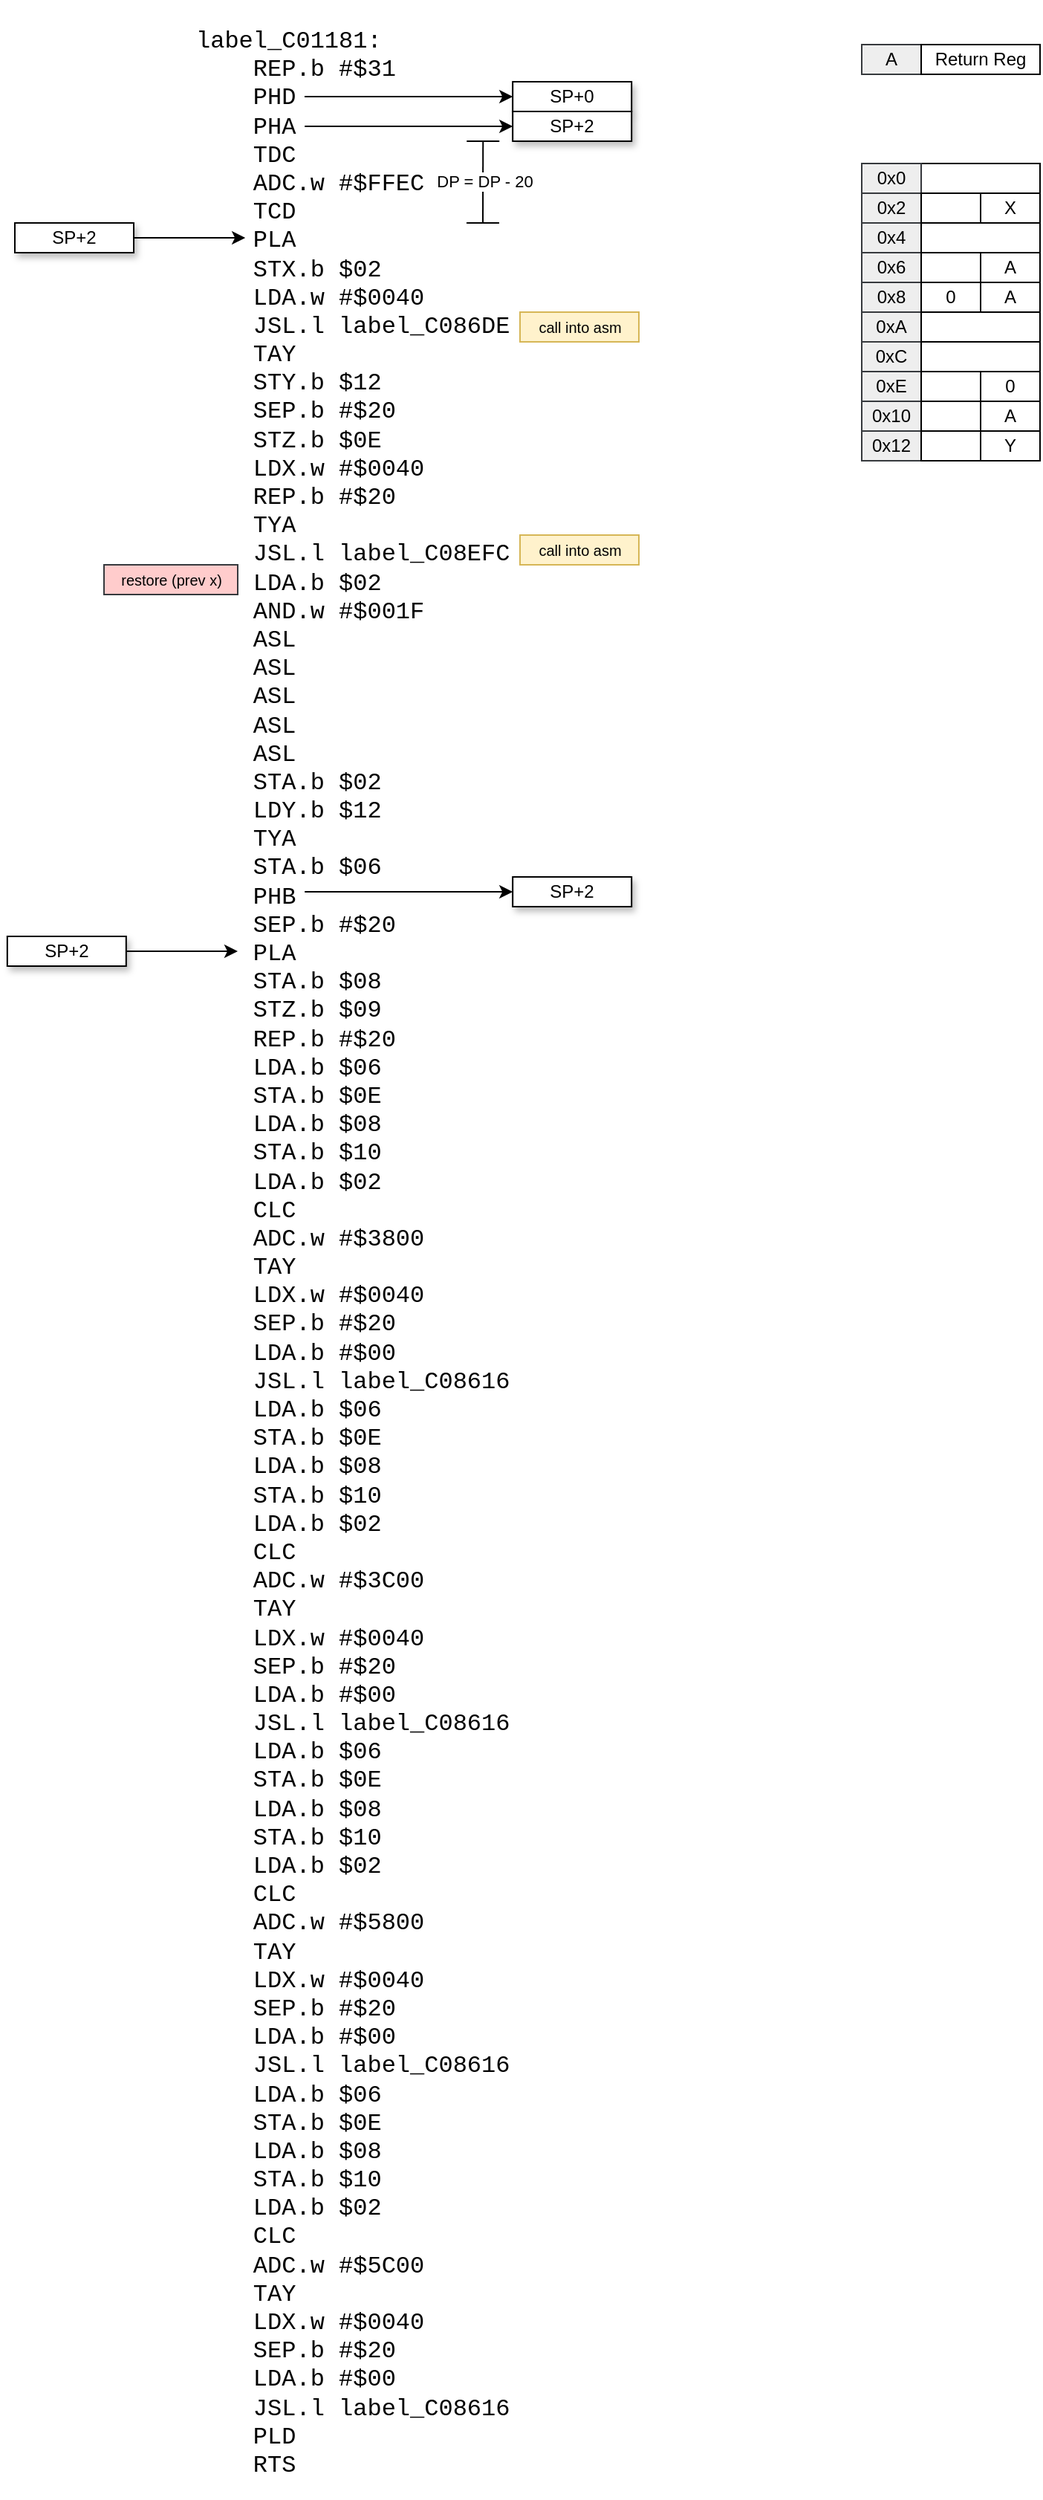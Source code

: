<mxfile version="21.6.9" type="github">
  <diagram name="Page-1" id="6Zkwd5M3KuAh5QiwCv1M">
    <mxGraphModel dx="1194" dy="691" grid="1" gridSize="10" guides="1" tooltips="1" connect="1" arrows="1" fold="1" page="1" pageScale="1" pageWidth="850" pageHeight="1100" math="0" shadow="0">
      <root>
        <mxCell id="0" />
        <mxCell id="1" parent="0" />
        <mxCell id="ILJzXNznsKejwd8JNXi--1" value="&lt;p style=&quot;line-height: 100%;&quot;&gt;&lt;/p&gt;&lt;div style=&quot;font-style: normal; font-variant-caps: normal; font-weight: normal; letter-spacing: normal; text-align: start; text-indent: 0px; text-transform: none; word-spacing: 0px; -webkit-text-stroke-width: 0px; text-decoration: none; font-family: &amp;quot;IckyTicket Mono&amp;quot;, Menlo, Monaco, &amp;quot;Courier New&amp;quot;, monospace, &amp;quot;PT Mono&amp;quot;, Menlo, Monaco, &amp;quot;Courier New&amp;quot;, monospace; font-size: 16px; line-height: 120%;&quot;&gt;&lt;div style=&quot;line-height: 120%;&quot;&gt;&lt;div style=&quot;line-height: 120%;&quot;&gt;label_C01181:&lt;/div&gt;&lt;div style=&quot;line-height: 120%;&quot;&gt;&lt;span style=&quot;white-space: pre;&quot;&gt;&amp;nbsp;&amp;nbsp;&amp;nbsp;&amp;nbsp;&lt;/span&gt;REP.b #$31&lt;/div&gt;&lt;div style=&quot;line-height: 120%;&quot;&gt;&lt;span style=&quot;white-space: pre;&quot;&gt;&amp;nbsp;&amp;nbsp;&amp;nbsp;&amp;nbsp;&lt;/span&gt;PHD&lt;/div&gt;&lt;div style=&quot;line-height: 120%;&quot;&gt;&lt;span style=&quot;white-space: pre;&quot;&gt;&amp;nbsp;&amp;nbsp;&amp;nbsp;&amp;nbsp;&lt;/span&gt;PHA&lt;/div&gt;&lt;div style=&quot;line-height: 120%;&quot;&gt;&lt;span style=&quot;white-space: pre;&quot;&gt;&amp;nbsp;&amp;nbsp;&amp;nbsp;&amp;nbsp;&lt;/span&gt;TDC&lt;/div&gt;&lt;div style=&quot;line-height: 120%;&quot;&gt;&lt;span style=&quot;white-space: pre;&quot;&gt;&amp;nbsp;&amp;nbsp;&amp;nbsp;&amp;nbsp;&lt;/span&gt;ADC.w #$FFEC&lt;/div&gt;&lt;div style=&quot;line-height: 120%;&quot;&gt;&lt;span style=&quot;white-space: pre;&quot;&gt;&amp;nbsp;&amp;nbsp;&amp;nbsp;&amp;nbsp;&lt;/span&gt;TCD&lt;/div&gt;&lt;div style=&quot;line-height: 120%;&quot;&gt;&lt;span style=&quot;white-space: pre;&quot;&gt;&amp;nbsp;&amp;nbsp;&amp;nbsp;&amp;nbsp;&lt;/span&gt;PLA&lt;/div&gt;&lt;div style=&quot;line-height: 120%;&quot;&gt;&lt;span style=&quot;white-space: pre;&quot;&gt;&amp;nbsp;&amp;nbsp;&amp;nbsp;&amp;nbsp;&lt;/span&gt;STX.b $02&lt;/div&gt;&lt;div style=&quot;line-height: 120%;&quot;&gt;&lt;span style=&quot;white-space: pre;&quot;&gt;&amp;nbsp;&amp;nbsp;&amp;nbsp;&amp;nbsp;&lt;/span&gt;LDA.w #$0040&lt;/div&gt;&lt;div style=&quot;line-height: 120%;&quot;&gt;&lt;span style=&quot;white-space: pre;&quot;&gt;&amp;nbsp;&amp;nbsp;&amp;nbsp;&amp;nbsp;&lt;/span&gt;JSL.l label_C086DE&lt;/div&gt;&lt;div style=&quot;line-height: 120%;&quot;&gt;&lt;span style=&quot;white-space: pre;&quot;&gt;&amp;nbsp;&amp;nbsp;&amp;nbsp;&amp;nbsp;&lt;/span&gt;TAY&lt;/div&gt;&lt;div style=&quot;line-height: 120%;&quot;&gt;&lt;span style=&quot;white-space: pre;&quot;&gt;&amp;nbsp;&amp;nbsp;&amp;nbsp;&amp;nbsp;&lt;/span&gt;STY.b $12&lt;/div&gt;&lt;div style=&quot;line-height: 120%;&quot;&gt;&lt;span style=&quot;white-space: pre;&quot;&gt;&amp;nbsp;&amp;nbsp;&amp;nbsp;&amp;nbsp;&lt;/span&gt;SEP.b #$20&lt;/div&gt;&lt;div style=&quot;line-height: 120%;&quot;&gt;&lt;span style=&quot;white-space: pre;&quot;&gt;&amp;nbsp;&amp;nbsp;&amp;nbsp;&amp;nbsp;&lt;/span&gt;STZ.b $0E&lt;/div&gt;&lt;div style=&quot;line-height: 120%;&quot;&gt;&lt;span style=&quot;white-space: pre;&quot;&gt;&amp;nbsp;&amp;nbsp;&amp;nbsp;&amp;nbsp;&lt;/span&gt;LDX.w #$0040&lt;/div&gt;&lt;div style=&quot;line-height: 120%;&quot;&gt;&lt;span style=&quot;white-space: pre;&quot;&gt;&amp;nbsp;&amp;nbsp;&amp;nbsp;&amp;nbsp;&lt;/span&gt;REP.b #$20&lt;/div&gt;&lt;div style=&quot;line-height: 120%;&quot;&gt;&lt;span style=&quot;white-space: pre;&quot;&gt;&amp;nbsp;&amp;nbsp;&amp;nbsp;&amp;nbsp;&lt;/span&gt;TYA&lt;/div&gt;&lt;div style=&quot;line-height: 120%;&quot;&gt;&lt;span style=&quot;white-space: pre;&quot;&gt;&amp;nbsp;&amp;nbsp;&amp;nbsp;&amp;nbsp;&lt;/span&gt;JSL.l label_C08EFC&lt;/div&gt;&lt;div style=&quot;line-height: 120%;&quot;&gt;&lt;span style=&quot;white-space: pre;&quot;&gt;&amp;nbsp;&amp;nbsp;&amp;nbsp;&amp;nbsp;&lt;/span&gt;LDA.b $02&lt;/div&gt;&lt;div style=&quot;line-height: 120%;&quot;&gt;&lt;span style=&quot;white-space: pre;&quot;&gt;&amp;nbsp;&amp;nbsp;&amp;nbsp;&amp;nbsp;&lt;/span&gt;AND.w #$001F&lt;/div&gt;&lt;div style=&quot;line-height: 120%;&quot;&gt;&lt;span style=&quot;white-space: pre;&quot;&gt;&amp;nbsp;&amp;nbsp;&amp;nbsp;&amp;nbsp;&lt;/span&gt;ASL&lt;/div&gt;&lt;div style=&quot;line-height: 120%;&quot;&gt;&lt;span style=&quot;white-space: pre;&quot;&gt;&amp;nbsp;&amp;nbsp;&amp;nbsp;&amp;nbsp;&lt;/span&gt;ASL&lt;/div&gt;&lt;div style=&quot;line-height: 120%;&quot;&gt;&lt;span style=&quot;white-space: pre;&quot;&gt;&amp;nbsp;&amp;nbsp;&amp;nbsp;&amp;nbsp;&lt;/span&gt;ASL&lt;/div&gt;&lt;div style=&quot;line-height: 120%;&quot;&gt;&lt;span style=&quot;white-space: pre;&quot;&gt;&amp;nbsp;&amp;nbsp;&amp;nbsp;&amp;nbsp;&lt;/span&gt;ASL&lt;/div&gt;&lt;div style=&quot;line-height: 120%;&quot;&gt;&lt;span style=&quot;white-space: pre;&quot;&gt;&amp;nbsp;&amp;nbsp;&amp;nbsp;&amp;nbsp;&lt;/span&gt;ASL&lt;/div&gt;&lt;div style=&quot;line-height: 120%;&quot;&gt;&lt;span style=&quot;white-space: pre;&quot;&gt;&amp;nbsp;&amp;nbsp;&amp;nbsp;&amp;nbsp;&lt;/span&gt;STA.b $02&lt;/div&gt;&lt;div style=&quot;line-height: 120%;&quot;&gt;&lt;span style=&quot;white-space: pre;&quot;&gt;&amp;nbsp;&amp;nbsp;&amp;nbsp;&amp;nbsp;&lt;/span&gt;LDY.b $12&lt;/div&gt;&lt;div style=&quot;line-height: 120%;&quot;&gt;&lt;span style=&quot;white-space: pre;&quot;&gt;&amp;nbsp;&amp;nbsp;&amp;nbsp;&amp;nbsp;&lt;/span&gt;TYA&lt;/div&gt;&lt;div style=&quot;line-height: 120%;&quot;&gt;&lt;span style=&quot;white-space: pre;&quot;&gt;&amp;nbsp;&amp;nbsp;&amp;nbsp;&amp;nbsp;&lt;/span&gt;STA.b $06&lt;/div&gt;&lt;div style=&quot;line-height: 120%;&quot;&gt;&lt;span style=&quot;white-space: pre;&quot;&gt;&amp;nbsp;&amp;nbsp;&amp;nbsp;&amp;nbsp;&lt;/span&gt;PHB&lt;/div&gt;&lt;div style=&quot;line-height: 120%;&quot;&gt;&lt;span style=&quot;white-space: pre;&quot;&gt;&amp;nbsp;&amp;nbsp;&amp;nbsp;&amp;nbsp;&lt;/span&gt;SEP.b #$20&lt;/div&gt;&lt;div style=&quot;line-height: 120%;&quot;&gt;&lt;span style=&quot;white-space: pre;&quot;&gt;&amp;nbsp;&amp;nbsp;&amp;nbsp;&amp;nbsp;&lt;/span&gt;PLA&lt;/div&gt;&lt;div style=&quot;line-height: 120%;&quot;&gt;&lt;span style=&quot;white-space: pre;&quot;&gt;&amp;nbsp;&amp;nbsp;&amp;nbsp;&amp;nbsp;&lt;/span&gt;STA.b $08&lt;/div&gt;&lt;div style=&quot;line-height: 120%;&quot;&gt;&lt;span style=&quot;white-space: pre;&quot;&gt;&amp;nbsp;&amp;nbsp;&amp;nbsp;&amp;nbsp;&lt;/span&gt;STZ.b $09&lt;/div&gt;&lt;div style=&quot;line-height: 120%;&quot;&gt;&lt;span style=&quot;white-space: pre;&quot;&gt;&amp;nbsp;&amp;nbsp;&amp;nbsp;&amp;nbsp;&lt;/span&gt;REP.b #$20&lt;/div&gt;&lt;div style=&quot;line-height: 120%;&quot;&gt;&lt;span style=&quot;white-space: pre;&quot;&gt;&amp;nbsp;&amp;nbsp;&amp;nbsp;&amp;nbsp;&lt;/span&gt;LDA.b $06&lt;/div&gt;&lt;div style=&quot;line-height: 120%;&quot;&gt;&lt;span style=&quot;white-space: pre;&quot;&gt;&amp;nbsp;&amp;nbsp;&amp;nbsp;&amp;nbsp;&lt;/span&gt;STA.b $0E&lt;/div&gt;&lt;div style=&quot;line-height: 120%;&quot;&gt;&lt;span style=&quot;white-space: pre;&quot;&gt;&amp;nbsp;&amp;nbsp;&amp;nbsp;&amp;nbsp;&lt;/span&gt;LDA.b $08&lt;/div&gt;&lt;div style=&quot;line-height: 120%;&quot;&gt;&lt;span style=&quot;white-space: pre;&quot;&gt;&amp;nbsp;&amp;nbsp;&amp;nbsp;&amp;nbsp;&lt;/span&gt;STA.b $10&lt;/div&gt;&lt;div style=&quot;line-height: 120%;&quot;&gt;&lt;span style=&quot;white-space: pre;&quot;&gt;&amp;nbsp;&amp;nbsp;&amp;nbsp;&amp;nbsp;&lt;/span&gt;LDA.b $02&lt;/div&gt;&lt;div style=&quot;line-height: 120%;&quot;&gt;&lt;span style=&quot;white-space: pre;&quot;&gt;&amp;nbsp;&amp;nbsp;&amp;nbsp;&amp;nbsp;&lt;/span&gt;CLC&lt;/div&gt;&lt;div style=&quot;line-height: 120%;&quot;&gt;&lt;span style=&quot;white-space: pre;&quot;&gt;&amp;nbsp;&amp;nbsp;&amp;nbsp;&amp;nbsp;&lt;/span&gt;ADC.w #$3800&lt;/div&gt;&lt;div style=&quot;line-height: 120%;&quot;&gt;&lt;span style=&quot;white-space: pre;&quot;&gt;&amp;nbsp;&amp;nbsp;&amp;nbsp;&amp;nbsp;&lt;/span&gt;TAY&lt;/div&gt;&lt;div style=&quot;line-height: 120%;&quot;&gt;&lt;span style=&quot;white-space: pre;&quot;&gt;&amp;nbsp;&amp;nbsp;&amp;nbsp;&amp;nbsp;&lt;/span&gt;LDX.w #$0040&lt;/div&gt;&lt;div style=&quot;line-height: 120%;&quot;&gt;&lt;span style=&quot;white-space: pre;&quot;&gt;&amp;nbsp;&amp;nbsp;&amp;nbsp;&amp;nbsp;&lt;/span&gt;SEP.b #$20&lt;/div&gt;&lt;div style=&quot;line-height: 120%;&quot;&gt;&lt;span style=&quot;white-space: pre;&quot;&gt;&amp;nbsp;&amp;nbsp;&amp;nbsp;&amp;nbsp;&lt;/span&gt;LDA.b #$00&lt;/div&gt;&lt;div style=&quot;line-height: 120%;&quot;&gt;&lt;span style=&quot;white-space: pre;&quot;&gt;&amp;nbsp;&amp;nbsp;&amp;nbsp;&amp;nbsp;&lt;/span&gt;JSL.l label_C08616&lt;/div&gt;&lt;div style=&quot;line-height: 120%;&quot;&gt;&lt;span style=&quot;white-space: pre;&quot;&gt;&amp;nbsp;&amp;nbsp;&amp;nbsp;&amp;nbsp;&lt;/span&gt;LDA.b $06&lt;/div&gt;&lt;div style=&quot;line-height: 120%;&quot;&gt;&lt;span style=&quot;white-space: pre;&quot;&gt;&amp;nbsp;&amp;nbsp;&amp;nbsp;&amp;nbsp;&lt;/span&gt;STA.b $0E&lt;/div&gt;&lt;div style=&quot;line-height: 120%;&quot;&gt;&lt;span style=&quot;white-space: pre;&quot;&gt;&amp;nbsp;&amp;nbsp;&amp;nbsp;&amp;nbsp;&lt;/span&gt;LDA.b $08&lt;/div&gt;&lt;div style=&quot;line-height: 120%;&quot;&gt;&lt;span style=&quot;white-space: pre;&quot;&gt;&amp;nbsp;&amp;nbsp;&amp;nbsp;&amp;nbsp;&lt;/span&gt;STA.b $10&lt;/div&gt;&lt;div style=&quot;line-height: 120%;&quot;&gt;&lt;span style=&quot;white-space: pre;&quot;&gt;&amp;nbsp;&amp;nbsp;&amp;nbsp;&amp;nbsp;&lt;/span&gt;LDA.b $02&lt;/div&gt;&lt;div style=&quot;line-height: 120%;&quot;&gt;&lt;span style=&quot;white-space: pre;&quot;&gt;&amp;nbsp;&amp;nbsp;&amp;nbsp;&amp;nbsp;&lt;/span&gt;CLC&lt;/div&gt;&lt;div style=&quot;line-height: 120%;&quot;&gt;&lt;span style=&quot;white-space: pre;&quot;&gt;&amp;nbsp;&amp;nbsp;&amp;nbsp;&amp;nbsp;&lt;/span&gt;ADC.w #$3C00&lt;/div&gt;&lt;div style=&quot;line-height: 120%;&quot;&gt;&lt;span style=&quot;white-space: pre;&quot;&gt;&amp;nbsp;&amp;nbsp;&amp;nbsp;&amp;nbsp;&lt;/span&gt;TAY&lt;/div&gt;&lt;div style=&quot;line-height: 120%;&quot;&gt;&lt;span style=&quot;white-space: pre;&quot;&gt;&amp;nbsp;&amp;nbsp;&amp;nbsp;&amp;nbsp;&lt;/span&gt;LDX.w #$0040&lt;/div&gt;&lt;div style=&quot;line-height: 120%;&quot;&gt;&lt;span style=&quot;white-space: pre;&quot;&gt;&amp;nbsp;&amp;nbsp;&amp;nbsp;&amp;nbsp;&lt;/span&gt;SEP.b #$20&lt;/div&gt;&lt;div style=&quot;line-height: 120%;&quot;&gt;&lt;span style=&quot;white-space: pre;&quot;&gt;&amp;nbsp;&amp;nbsp;&amp;nbsp;&amp;nbsp;&lt;/span&gt;LDA.b #$00&lt;/div&gt;&lt;div style=&quot;line-height: 120%;&quot;&gt;&lt;span style=&quot;white-space: pre;&quot;&gt;&amp;nbsp;&amp;nbsp;&amp;nbsp;&amp;nbsp;&lt;/span&gt;JSL.l label_C08616&lt;/div&gt;&lt;div style=&quot;line-height: 120%;&quot;&gt;&lt;span style=&quot;white-space: pre;&quot;&gt;&amp;nbsp;&amp;nbsp;&amp;nbsp;&amp;nbsp;&lt;/span&gt;LDA.b $06&lt;/div&gt;&lt;div style=&quot;line-height: 120%;&quot;&gt;&lt;span style=&quot;white-space: pre;&quot;&gt;&amp;nbsp;&amp;nbsp;&amp;nbsp;&amp;nbsp;&lt;/span&gt;STA.b $0E&lt;/div&gt;&lt;div style=&quot;line-height: 120%;&quot;&gt;&lt;span style=&quot;white-space: pre;&quot;&gt;&amp;nbsp;&amp;nbsp;&amp;nbsp;&amp;nbsp;&lt;/span&gt;LDA.b $08&lt;/div&gt;&lt;div style=&quot;line-height: 120%;&quot;&gt;&lt;span style=&quot;white-space: pre;&quot;&gt;&amp;nbsp;&amp;nbsp;&amp;nbsp;&amp;nbsp;&lt;/span&gt;STA.b $10&lt;/div&gt;&lt;div style=&quot;line-height: 120%;&quot;&gt;&lt;span style=&quot;white-space: pre;&quot;&gt;&amp;nbsp;&amp;nbsp;&amp;nbsp;&amp;nbsp;&lt;/span&gt;LDA.b $02&lt;/div&gt;&lt;div style=&quot;line-height: 120%;&quot;&gt;&lt;span style=&quot;white-space: pre;&quot;&gt;&amp;nbsp;&amp;nbsp;&amp;nbsp;&amp;nbsp;&lt;/span&gt;CLC&lt;/div&gt;&lt;div style=&quot;line-height: 120%;&quot;&gt;&lt;span style=&quot;white-space: pre;&quot;&gt;&amp;nbsp;&amp;nbsp;&amp;nbsp;&amp;nbsp;&lt;/span&gt;ADC.w #$5800&lt;/div&gt;&lt;div style=&quot;line-height: 120%;&quot;&gt;&lt;span style=&quot;white-space: pre;&quot;&gt;&amp;nbsp;&amp;nbsp;&amp;nbsp;&amp;nbsp;&lt;/span&gt;TAY&lt;/div&gt;&lt;div style=&quot;line-height: 120%;&quot;&gt;&lt;span style=&quot;white-space: pre;&quot;&gt;&amp;nbsp;&amp;nbsp;&amp;nbsp;&amp;nbsp;&lt;/span&gt;LDX.w #$0040&lt;/div&gt;&lt;div style=&quot;line-height: 120%;&quot;&gt;&lt;span style=&quot;white-space: pre;&quot;&gt;&amp;nbsp;&amp;nbsp;&amp;nbsp;&amp;nbsp;&lt;/span&gt;SEP.b #$20&lt;/div&gt;&lt;div style=&quot;line-height: 120%;&quot;&gt;&lt;span style=&quot;white-space: pre;&quot;&gt;&amp;nbsp;&amp;nbsp;&amp;nbsp;&amp;nbsp;&lt;/span&gt;LDA.b #$00&lt;/div&gt;&lt;div style=&quot;line-height: 120%;&quot;&gt;&lt;span style=&quot;white-space: pre;&quot;&gt;&amp;nbsp;&amp;nbsp;&amp;nbsp;&amp;nbsp;&lt;/span&gt;JSL.l label_C08616&lt;/div&gt;&lt;div style=&quot;line-height: 120%;&quot;&gt;&lt;span style=&quot;white-space: pre;&quot;&gt;&amp;nbsp;&amp;nbsp;&amp;nbsp;&amp;nbsp;&lt;/span&gt;LDA.b $06&lt;/div&gt;&lt;div style=&quot;line-height: 120%;&quot;&gt;&lt;span style=&quot;white-space: pre;&quot;&gt;&amp;nbsp;&amp;nbsp;&amp;nbsp;&amp;nbsp;&lt;/span&gt;STA.b $0E&lt;/div&gt;&lt;div style=&quot;line-height: 120%;&quot;&gt;&lt;span style=&quot;white-space: pre;&quot;&gt;&amp;nbsp;&amp;nbsp;&amp;nbsp;&amp;nbsp;&lt;/span&gt;LDA.b $08&lt;/div&gt;&lt;div style=&quot;line-height: 120%;&quot;&gt;&lt;span style=&quot;white-space: pre;&quot;&gt;&amp;nbsp;&amp;nbsp;&amp;nbsp;&amp;nbsp;&lt;/span&gt;STA.b $10&lt;/div&gt;&lt;div style=&quot;line-height: 120%;&quot;&gt;&lt;span style=&quot;white-space: pre;&quot;&gt;&amp;nbsp;&amp;nbsp;&amp;nbsp;&amp;nbsp;&lt;/span&gt;LDA.b $02&lt;/div&gt;&lt;div style=&quot;line-height: 120%;&quot;&gt;&lt;span style=&quot;white-space: pre;&quot;&gt;&amp;nbsp;&amp;nbsp;&amp;nbsp;&amp;nbsp;&lt;/span&gt;CLC&lt;/div&gt;&lt;div style=&quot;line-height: 120%;&quot;&gt;&lt;span style=&quot;white-space: pre;&quot;&gt;&amp;nbsp;&amp;nbsp;&amp;nbsp;&amp;nbsp;&lt;/span&gt;ADC.w #$5C00&lt;/div&gt;&lt;div style=&quot;line-height: 120%;&quot;&gt;&lt;span style=&quot;white-space: pre;&quot;&gt;&amp;nbsp;&amp;nbsp;&amp;nbsp;&amp;nbsp;&lt;/span&gt;TAY&lt;/div&gt;&lt;div style=&quot;line-height: 120%;&quot;&gt;&lt;span style=&quot;white-space: pre;&quot;&gt;&amp;nbsp;&amp;nbsp;&amp;nbsp;&amp;nbsp;&lt;/span&gt;LDX.w #$0040&lt;/div&gt;&lt;div style=&quot;line-height: 120%;&quot;&gt;&lt;span style=&quot;white-space: pre;&quot;&gt;&amp;nbsp;&amp;nbsp;&amp;nbsp;&amp;nbsp;&lt;/span&gt;SEP.b #$20&lt;/div&gt;&lt;div style=&quot;line-height: 120%;&quot;&gt;&lt;span style=&quot;white-space: pre;&quot;&gt;&amp;nbsp;&amp;nbsp;&amp;nbsp;&amp;nbsp;&lt;/span&gt;LDA.b #$00&lt;/div&gt;&lt;div style=&quot;line-height: 120%;&quot;&gt;&lt;span style=&quot;white-space: pre;&quot;&gt;&amp;nbsp;&amp;nbsp;&amp;nbsp;&amp;nbsp;&lt;/span&gt;JSL.l label_C08616&lt;/div&gt;&lt;div style=&quot;line-height: 120%;&quot;&gt;&lt;span style=&quot;white-space: pre;&quot;&gt;&amp;nbsp;&amp;nbsp;&amp;nbsp;&amp;nbsp;&lt;/span&gt;PLD&lt;/div&gt;&lt;div style=&quot;line-height: 120%;&quot;&gt;&lt;span style=&quot;white-space: pre;&quot;&gt;&amp;nbsp;&amp;nbsp;&amp;nbsp;&amp;nbsp;&lt;/span&gt;RTS&lt;/div&gt;&lt;/div&gt;&lt;/div&gt;&lt;p&gt;&lt;/p&gt;" style="text;whiteSpace=wrap;html=1;spacingBottom=0;spacingTop=0;" parent="1" vertex="1">
          <mxGeometry x="230.0" y="170" width="230" height="750" as="geometry" />
        </mxCell>
        <mxCell id="ILJzXNznsKejwd8JNXi--3" value="SP+0" style="rounded=0;whiteSpace=wrap;html=1;shadow=1;" parent="1" vertex="1">
          <mxGeometry x="445.09" y="225" width="80" height="20" as="geometry" />
        </mxCell>
        <mxCell id="ILJzXNznsKejwd8JNXi--4" value="SP+2" style="rounded=0;whiteSpace=wrap;html=1;shadow=1;" parent="1" vertex="1">
          <mxGeometry x="445.09" y="245" width="80" height="20" as="geometry" />
        </mxCell>
        <mxCell id="ILJzXNznsKejwd8JNXi--13" value="" style="endArrow=classic;html=1;rounded=0;entryX=0.783;entryY=0.12;entryDx=0;entryDy=0;entryPerimeter=0;" parent="1" edge="1">
          <mxGeometry width="50" height="50" relative="1" as="geometry">
            <mxPoint x="305" y="235" as="sourcePoint" />
            <mxPoint x="445.09" y="235.0" as="targetPoint" />
            <Array as="points" />
          </mxGeometry>
        </mxCell>
        <mxCell id="ILJzXNznsKejwd8JNXi--18" value="" style="endArrow=baseDash;startArrow=baseDash;html=1;rounded=0;startFill=0;endFill=0;endSize=20;startSize=20;" parent="1" edge="1">
          <mxGeometry width="50" height="50" relative="1" as="geometry">
            <mxPoint x="425" y="320" as="sourcePoint" />
            <mxPoint x="425.12" y="265" as="targetPoint" />
          </mxGeometry>
        </mxCell>
        <mxCell id="ILJzXNznsKejwd8JNXi--22" value="DP = DP - 20" style="edgeLabel;html=1;align=center;verticalAlign=middle;resizable=0;points=[];" parent="ILJzXNznsKejwd8JNXi--18" vertex="1" connectable="0">
          <mxGeometry x="0.043" y="-1" relative="1" as="geometry">
            <mxPoint as="offset" />
          </mxGeometry>
        </mxCell>
        <mxCell id="ILJzXNznsKejwd8JNXi--54" value="A" style="whiteSpace=wrap;html=1;fillColor=#eeeeee;strokeColor=#36393d;" parent="1" vertex="1">
          <mxGeometry x="680" y="200" width="40" height="20" as="geometry" />
        </mxCell>
        <mxCell id="ILJzXNznsKejwd8JNXi--55" value="Return Reg" style="whiteSpace=wrap;html=1;" parent="1" vertex="1">
          <mxGeometry x="720" y="200" width="80" height="20" as="geometry" />
        </mxCell>
        <mxCell id="ILJzXNznsKejwd8JNXi--56" value="" style="endArrow=classic;html=1;rounded=0;entryX=0.783;entryY=0.12;entryDx=0;entryDy=0;entryPerimeter=0;" parent="1" edge="1">
          <mxGeometry width="50" height="50" relative="1" as="geometry">
            <mxPoint x="305.09" y="255" as="sourcePoint" />
            <mxPoint x="445.09" y="255" as="targetPoint" />
            <Array as="points" />
          </mxGeometry>
        </mxCell>
        <mxCell id="ILJzXNznsKejwd8JNXi--57" value="SP+2" style="rounded=0;whiteSpace=wrap;html=1;shadow=1;" parent="1" vertex="1">
          <mxGeometry x="110.0" y="320" width="80" height="20" as="geometry" />
        </mxCell>
        <mxCell id="ILJzXNznsKejwd8JNXi--58" value="" style="endArrow=classic;html=1;rounded=0;entryX=0.783;entryY=0.12;entryDx=0;entryDy=0;entryPerimeter=0;exitX=1;exitY=0.5;exitDx=0;exitDy=0;" parent="1" source="ILJzXNznsKejwd8JNXi--57" edge="1">
          <mxGeometry width="50" height="50" relative="1" as="geometry">
            <mxPoint x="200" y="329.5" as="sourcePoint" />
            <mxPoint x="265.09" y="330.0" as="targetPoint" />
            <Array as="points" />
          </mxGeometry>
        </mxCell>
        <mxCell id="ILJzXNznsKejwd8JNXi--61" value="&lt;font style=&quot;font-size: 10px;&quot;&gt;restore (prev x)&lt;/font&gt;" style="text;html=1;align=center;verticalAlign=middle;resizable=0;points=[];autosize=1;strokeColor=#36393d;fillColor=#ffcccc;spacing=0;fontSize=10;rounded=0;glass=0;shadow=0;" parent="1" vertex="1">
          <mxGeometry x="170.0" y="550" width="90" height="20" as="geometry" />
        </mxCell>
        <mxCell id="H3RAy9jdkwfnNMKRMsMS-4" value="&lt;font style=&quot;font-size: 10px;&quot;&gt;call into asm&lt;/font&gt;" style="text;html=1;align=center;verticalAlign=middle;resizable=0;points=[];autosize=1;strokeColor=#d6b656;fillColor=#fff2cc;spacing=0;fontSize=10;rounded=0;glass=0;shadow=0;" vertex="1" parent="1">
          <mxGeometry x="450.0" y="380" width="80" height="20" as="geometry" />
        </mxCell>
        <mxCell id="H3RAy9jdkwfnNMKRMsMS-5" value="&lt;font style=&quot;font-size: 10px;&quot;&gt;call into asm&lt;/font&gt;" style="text;html=1;align=center;verticalAlign=middle;resizable=0;points=[];autosize=1;strokeColor=#d6b656;fillColor=#fff2cc;spacing=0;fontSize=10;rounded=0;glass=0;shadow=0;" vertex="1" parent="1">
          <mxGeometry x="450.0" y="530" width="80" height="20" as="geometry" />
        </mxCell>
        <mxCell id="H3RAy9jdkwfnNMKRMsMS-7" value="SP+2" style="rounded=0;whiteSpace=wrap;html=1;shadow=1;" vertex="1" parent="1">
          <mxGeometry x="104.91" y="800" width="80" height="20" as="geometry" />
        </mxCell>
        <mxCell id="H3RAy9jdkwfnNMKRMsMS-8" value="" style="endArrow=classic;html=1;rounded=0;entryX=0.783;entryY=0.12;entryDx=0;entryDy=0;entryPerimeter=0;exitX=1;exitY=0.5;exitDx=0;exitDy=0;" edge="1" parent="1" source="H3RAy9jdkwfnNMKRMsMS-7">
          <mxGeometry width="50" height="50" relative="1" as="geometry">
            <mxPoint x="194.91" y="809.5" as="sourcePoint" />
            <mxPoint x="260.0" y="810.0" as="targetPoint" />
            <Array as="points" />
          </mxGeometry>
        </mxCell>
        <mxCell id="H3RAy9jdkwfnNMKRMsMS-11" value="SP+2" style="rounded=0;whiteSpace=wrap;html=1;shadow=1;" vertex="1" parent="1">
          <mxGeometry x="445.09" y="760" width="80" height="20" as="geometry" />
        </mxCell>
        <mxCell id="H3RAy9jdkwfnNMKRMsMS-12" value="" style="endArrow=classic;html=1;rounded=0;entryX=0.783;entryY=0.12;entryDx=0;entryDy=0;entryPerimeter=0;" edge="1" parent="1">
          <mxGeometry width="50" height="50" relative="1" as="geometry">
            <mxPoint x="305.09" y="770" as="sourcePoint" />
            <mxPoint x="445.09" y="770" as="targetPoint" />
            <Array as="points" />
          </mxGeometry>
        </mxCell>
        <mxCell id="H3RAy9jdkwfnNMKRMsMS-31" value="" style="group" vertex="1" connectable="0" parent="1">
          <mxGeometry x="680" y="280" width="120" height="200" as="geometry" />
        </mxCell>
        <mxCell id="ILJzXNznsKejwd8JNXi--23" value="" style="rounded=0;whiteSpace=wrap;html=1;" parent="H3RAy9jdkwfnNMKRMsMS-31" vertex="1">
          <mxGeometry x="40" width="80" height="20" as="geometry" />
        </mxCell>
        <mxCell id="ILJzXNznsKejwd8JNXi--24" value="0x0" style="rounded=0;whiteSpace=wrap;html=1;fillColor=#eeeeee;strokeColor=#36393d;" parent="H3RAy9jdkwfnNMKRMsMS-31" vertex="1">
          <mxGeometry width="40" height="20" as="geometry" />
        </mxCell>
        <mxCell id="ILJzXNznsKejwd8JNXi--27" value="0x2" style="rounded=0;whiteSpace=wrap;html=1;fillColor=#eeeeee;strokeColor=#36393d;" parent="H3RAy9jdkwfnNMKRMsMS-31" vertex="1">
          <mxGeometry y="20" width="40" height="20" as="geometry" />
        </mxCell>
        <mxCell id="ILJzXNznsKejwd8JNXi--28" value="0x4" style="rounded=0;whiteSpace=wrap;html=1;fillColor=#eeeeee;strokeColor=#36393d;" parent="H3RAy9jdkwfnNMKRMsMS-31" vertex="1">
          <mxGeometry y="40" width="40" height="20" as="geometry" />
        </mxCell>
        <mxCell id="ILJzXNznsKejwd8JNXi--29" value="0x6" style="rounded=0;whiteSpace=wrap;html=1;fillColor=#eeeeee;strokeColor=#36393d;" parent="H3RAy9jdkwfnNMKRMsMS-31" vertex="1">
          <mxGeometry y="60" width="40" height="20" as="geometry" />
        </mxCell>
        <mxCell id="ILJzXNznsKejwd8JNXi--30" value="0x8" style="rounded=0;whiteSpace=wrap;html=1;fillColor=#eeeeee;strokeColor=#36393d;" parent="H3RAy9jdkwfnNMKRMsMS-31" vertex="1">
          <mxGeometry y="80" width="40" height="20" as="geometry" />
        </mxCell>
        <mxCell id="ILJzXNznsKejwd8JNXi--31" value="0xA" style="rounded=0;whiteSpace=wrap;html=1;fillColor=#eeeeee;strokeColor=#36393d;" parent="H3RAy9jdkwfnNMKRMsMS-31" vertex="1">
          <mxGeometry y="100" width="40" height="20" as="geometry" />
        </mxCell>
        <mxCell id="ILJzXNznsKejwd8JNXi--32" value="0xC" style="rounded=0;whiteSpace=wrap;html=1;fillColor=#eeeeee;strokeColor=#36393d;" parent="H3RAy9jdkwfnNMKRMsMS-31" vertex="1">
          <mxGeometry y="120" width="40" height="20" as="geometry" />
        </mxCell>
        <mxCell id="ILJzXNznsKejwd8JNXi--33" value="0xE" style="rounded=0;whiteSpace=wrap;html=1;fillColor=#eeeeee;strokeColor=#36393d;" parent="H3RAy9jdkwfnNMKRMsMS-31" vertex="1">
          <mxGeometry y="140" width="40" height="20" as="geometry" />
        </mxCell>
        <mxCell id="ILJzXNznsKejwd8JNXi--34" value="0x10" style="rounded=0;whiteSpace=wrap;html=1;fillColor=#eeeeee;strokeColor=#36393d;" parent="H3RAy9jdkwfnNMKRMsMS-31" vertex="1">
          <mxGeometry y="160" width="40" height="20" as="geometry" />
        </mxCell>
        <mxCell id="ILJzXNznsKejwd8JNXi--35" value="X" style="rounded=0;whiteSpace=wrap;html=1;" parent="H3RAy9jdkwfnNMKRMsMS-31" vertex="1">
          <mxGeometry x="80" y="20" width="40" height="20" as="geometry" />
        </mxCell>
        <mxCell id="ILJzXNznsKejwd8JNXi--37" value="" style="rounded=0;whiteSpace=wrap;html=1;" parent="H3RAy9jdkwfnNMKRMsMS-31" vertex="1">
          <mxGeometry x="40" y="40" width="80" height="20" as="geometry" />
        </mxCell>
        <mxCell id="ILJzXNznsKejwd8JNXi--38" value="A" style="rounded=0;whiteSpace=wrap;html=1;" parent="H3RAy9jdkwfnNMKRMsMS-31" vertex="1">
          <mxGeometry x="80" y="60" width="40" height="20" as="geometry" />
        </mxCell>
        <mxCell id="ILJzXNznsKejwd8JNXi--39" value="A" style="rounded=0;whiteSpace=wrap;html=1;" parent="H3RAy9jdkwfnNMKRMsMS-31" vertex="1">
          <mxGeometry x="80" y="80" width="40" height="20" as="geometry" />
        </mxCell>
        <mxCell id="ILJzXNznsKejwd8JNXi--40" value="" style="rounded=0;whiteSpace=wrap;html=1;" parent="H3RAy9jdkwfnNMKRMsMS-31" vertex="1">
          <mxGeometry x="40" y="100" width="80" height="20" as="geometry" />
        </mxCell>
        <mxCell id="ILJzXNznsKejwd8JNXi--41" value="" style="rounded=0;whiteSpace=wrap;html=1;" parent="H3RAy9jdkwfnNMKRMsMS-31" vertex="1">
          <mxGeometry x="40" y="120" width="80" height="20" as="geometry" />
        </mxCell>
        <mxCell id="ILJzXNznsKejwd8JNXi--42" value="0" style="rounded=0;whiteSpace=wrap;html=1;" parent="H3RAy9jdkwfnNMKRMsMS-31" vertex="1">
          <mxGeometry x="80" y="140" width="40" height="20" as="geometry" />
        </mxCell>
        <mxCell id="ILJzXNznsKejwd8JNXi--43" value="A" style="rounded=0;whiteSpace=wrap;html=1;" parent="H3RAy9jdkwfnNMKRMsMS-31" vertex="1">
          <mxGeometry x="80" y="160" width="40" height="20" as="geometry" />
        </mxCell>
        <mxCell id="H3RAy9jdkwfnNMKRMsMS-19" value="0x12" style="rounded=0;whiteSpace=wrap;html=1;fillColor=#eeeeee;strokeColor=#36393d;" vertex="1" parent="H3RAy9jdkwfnNMKRMsMS-31">
          <mxGeometry y="180" width="40" height="20" as="geometry" />
        </mxCell>
        <mxCell id="H3RAy9jdkwfnNMKRMsMS-20" value="Y" style="rounded=0;whiteSpace=wrap;html=1;" vertex="1" parent="H3RAy9jdkwfnNMKRMsMS-31">
          <mxGeometry x="80" y="180" width="40" height="20" as="geometry" />
        </mxCell>
        <mxCell id="H3RAy9jdkwfnNMKRMsMS-21" value="0" style="rounded=0;whiteSpace=wrap;html=1;" vertex="1" parent="H3RAy9jdkwfnNMKRMsMS-31">
          <mxGeometry x="40" y="80" width="40" height="20" as="geometry" />
        </mxCell>
        <mxCell id="H3RAy9jdkwfnNMKRMsMS-22" value="" style="rounded=0;whiteSpace=wrap;html=1;" vertex="1" parent="H3RAy9jdkwfnNMKRMsMS-31">
          <mxGeometry x="40" y="160" width="40" height="20" as="geometry" />
        </mxCell>
        <mxCell id="H3RAy9jdkwfnNMKRMsMS-23" value="" style="rounded=0;whiteSpace=wrap;html=1;" vertex="1" parent="H3RAy9jdkwfnNMKRMsMS-31">
          <mxGeometry x="40" y="60" width="40" height="20" as="geometry" />
        </mxCell>
        <mxCell id="H3RAy9jdkwfnNMKRMsMS-25" value="" style="rounded=0;whiteSpace=wrap;html=1;" vertex="1" parent="H3RAy9jdkwfnNMKRMsMS-31">
          <mxGeometry x="40" y="180" width="40" height="20" as="geometry" />
        </mxCell>
        <mxCell id="H3RAy9jdkwfnNMKRMsMS-26" value="" style="rounded=0;whiteSpace=wrap;html=1;" vertex="1" parent="H3RAy9jdkwfnNMKRMsMS-31">
          <mxGeometry x="40" y="20" width="40" height="20" as="geometry" />
        </mxCell>
        <mxCell id="H3RAy9jdkwfnNMKRMsMS-28" value="" style="rounded=0;whiteSpace=wrap;html=1;" vertex="1" parent="H3RAy9jdkwfnNMKRMsMS-31">
          <mxGeometry x="40" y="140" width="40" height="20" as="geometry" />
        </mxCell>
      </root>
    </mxGraphModel>
  </diagram>
</mxfile>

